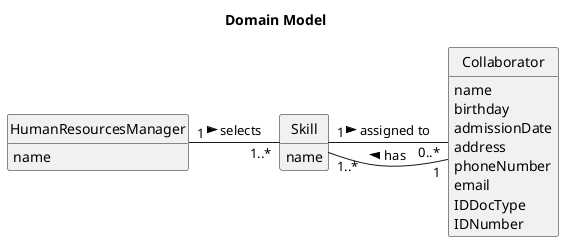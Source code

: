 @startuml
skinparam monochrome true
skinparam packageStyle rectangle
skinparam shadowing false

'left to right direction

skinparam classAttributeIconSize 0

hide circle
hide methods

title Domain Model

class Collaborator {
    name
    birthday
    admissionDate
    address
    phoneNumber
    email
    IDDocType
    IDNumber
}

class HumanResourcesManager {
    name
}

class Skill {
    name
}

HumanResourcesManager "1" - "1..*" Skill : selects >
Collaborator "1" - "1..*" Skill: has >
Skill "1" -- "0..*" Collaborator : assigned to >

@enduml
